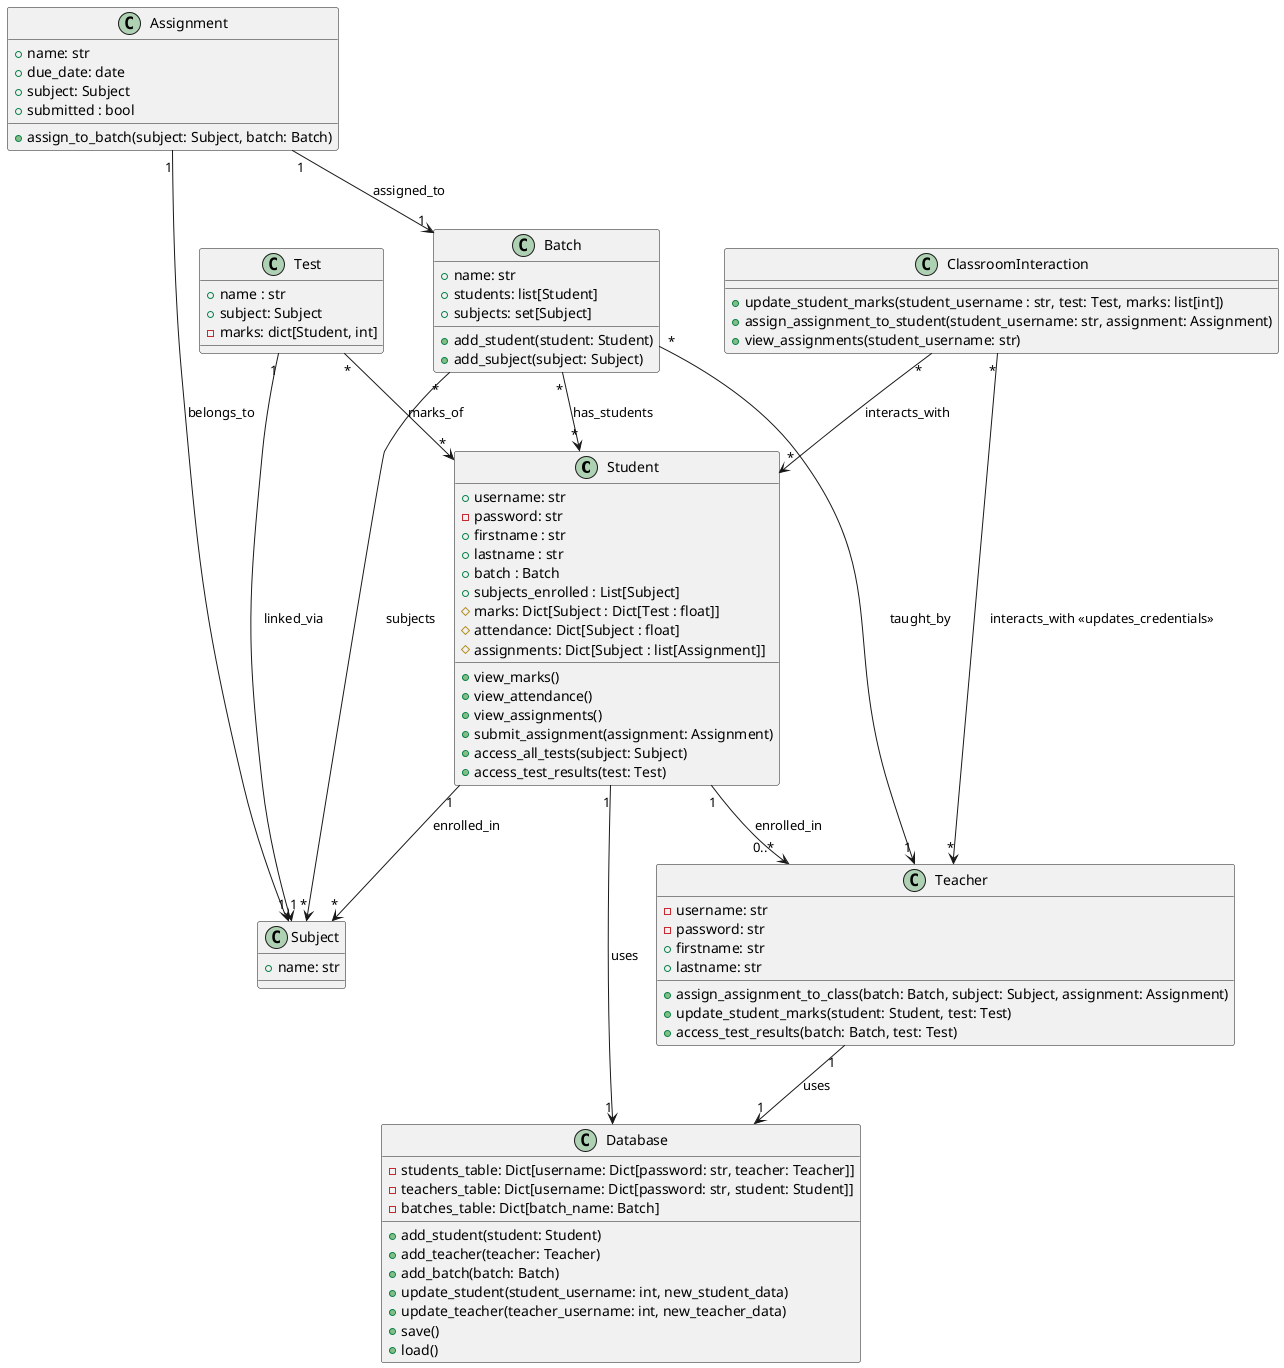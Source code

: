 @startuml
class Student {
    + username: str
    - password: str
    + firstname : str
    + lastname : str
    + batch : Batch
    + subjects_enrolled : List[Subject]
    # marks: Dict[Subject : Dict[Test : float]]
    # attendance: Dict[Subject : float]
    # assignments: Dict[Subject : list[Assignment]]
    + view_marks()
    + view_attendance()
    + view_assignments()
    + submit_assignment(assignment: Assignment)
    + access_all_tests(subject: Subject)
    + access_test_results(test: Test)
}

class Teacher {
    - username: str
    - password: str
    + firstname: str
    + lastname: str
    + assign_assignment_to_class(batch: Batch, subject: Subject, assignment: Assignment)
    + update_student_marks(student: Student, test: Test)
    + access_test_results(batch: Batch, test: Test)
}

class Subject {
    + name: str
}

class Batch {
    + name: str
    + students: list[Student]
    + subjects: set[Subject]
    + add_student(student: Student)
    + add_subject(subject: Subject)
}

class Assignment {
    + name: str
    + due_date: date
    + subject: Subject
    + submitted : bool
    + assign_to_batch(subject: Subject, batch: Batch)
}

class Test {
    + name : str
    + subject: Subject
    - marks: dict[Student, int]
}

class ClassroomInteraction {
    + update_student_marks(student_username : str, test: Test, marks: list[int])
    + assign_assignment_to_student(student_username: str, assignment: Assignment)
    + view_assignments(student_username: str)
}

class Database {
    - students_table: Dict[username: Dict[password: str, teacher: Teacher]]
    - teachers_table: Dict[username: Dict[password: str, student: Student]]
    - batches_table: Dict[batch_name: Batch]
    + add_student(student: Student)
    + add_teacher(teacher: Teacher)
    + add_batch(batch: Batch)
    + update_student(student_username: int, new_student_data)
    + update_teacher(teacher_username: int, new_teacher_data)
    + save()
    + load()
}

Student "1" --> "0..*" Teacher : enrolled_in
Student "1" --> "1" Database : uses
Teacher "1" --> "1" Database : uses
Student "1" --> "*" Subject : enrolled_in
Batch "*" --> "1" Teacher : taught_by
Batch "*" --> "*" Student : has_students
Batch "*" --> "*" Subject : subjects
Assignment "1" --> "1" Subject : belongs_to
Assignment "1" --> "1" Batch : assigned_to
Test "1" --> "1" Subject : linked_via
Test "*" --> "*" Student : marks_of
ClassroomInteraction "*" --> "*" Teacher : interacts_with <<updates_credentials>>
ClassroomInteraction "*" --> "*" Student : interacts_with
@enduml